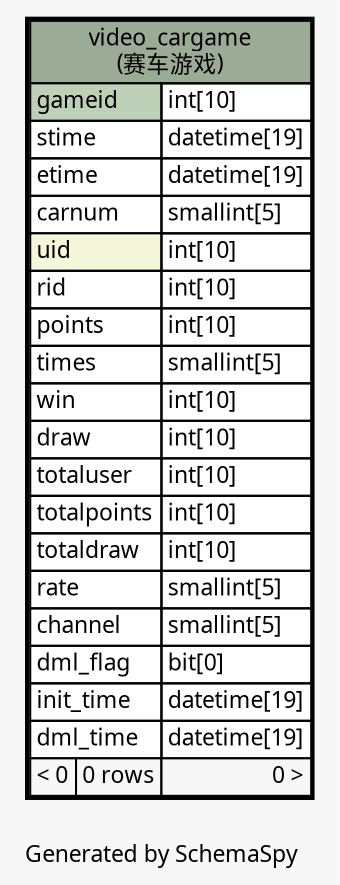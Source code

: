 // dot 2.26.0 on Linux 2.6.32-504.3.3.el6.x86_64
// SchemaSpy rev Unknown
digraph "oneDegreeRelationshipsDiagram" {
  graph [
    rankdir="RL"
    bgcolor="#f7f7f7"
    label="\nGenerated by SchemaSpy"
    labeljust="l"
    nodesep="0.18"
    ranksep="0.46"
    fontname="Microsoft YaHei"
    fontsize="11"
  ];
  node [
    fontname="Microsoft YaHei"
    fontsize="11"
    shape="plaintext"
  ];
  edge [
    arrowsize="0.8"
  ];
  "video_cargame" [
    label=<
    <TABLE BORDER="2" CELLBORDER="1" CELLSPACING="0" BGCOLOR="#ffffff">
      <TR><TD COLSPAN="3" BGCOLOR="#9bab96" ALIGN="CENTER">video_cargame<br/>(赛车游戏)</TD></TR>
      <TR><TD PORT="gameid" COLSPAN="2" BGCOLOR="#bed1b8" ALIGN="LEFT">gameid</TD><TD PORT="gameid.type" ALIGN="LEFT">int[10]</TD></TR>
      <TR><TD PORT="stime" COLSPAN="2" ALIGN="LEFT">stime</TD><TD PORT="stime.type" ALIGN="LEFT">datetime[19]</TD></TR>
      <TR><TD PORT="etime" COLSPAN="2" ALIGN="LEFT">etime</TD><TD PORT="etime.type" ALIGN="LEFT">datetime[19]</TD></TR>
      <TR><TD PORT="carnum" COLSPAN="2" ALIGN="LEFT">carnum</TD><TD PORT="carnum.type" ALIGN="LEFT">smallint[5]</TD></TR>
      <TR><TD PORT="uid" COLSPAN="2" BGCOLOR="#f4f7da" ALIGN="LEFT">uid</TD><TD PORT="uid.type" ALIGN="LEFT">int[10]</TD></TR>
      <TR><TD PORT="rid" COLSPAN="2" ALIGN="LEFT">rid</TD><TD PORT="rid.type" ALIGN="LEFT">int[10]</TD></TR>
      <TR><TD PORT="points" COLSPAN="2" ALIGN="LEFT">points</TD><TD PORT="points.type" ALIGN="LEFT">int[10]</TD></TR>
      <TR><TD PORT="times" COLSPAN="2" ALIGN="LEFT">times</TD><TD PORT="times.type" ALIGN="LEFT">smallint[5]</TD></TR>
      <TR><TD PORT="win" COLSPAN="2" ALIGN="LEFT">win</TD><TD PORT="win.type" ALIGN="LEFT">int[10]</TD></TR>
      <TR><TD PORT="draw" COLSPAN="2" ALIGN="LEFT">draw</TD><TD PORT="draw.type" ALIGN="LEFT">int[10]</TD></TR>
      <TR><TD PORT="totaluser" COLSPAN="2" ALIGN="LEFT">totaluser</TD><TD PORT="totaluser.type" ALIGN="LEFT">int[10]</TD></TR>
      <TR><TD PORT="totalpoints" COLSPAN="2" ALIGN="LEFT">totalpoints</TD><TD PORT="totalpoints.type" ALIGN="LEFT">int[10]</TD></TR>
      <TR><TD PORT="totaldraw" COLSPAN="2" ALIGN="LEFT">totaldraw</TD><TD PORT="totaldraw.type" ALIGN="LEFT">int[10]</TD></TR>
      <TR><TD PORT="rate" COLSPAN="2" ALIGN="LEFT">rate</TD><TD PORT="rate.type" ALIGN="LEFT">smallint[5]</TD></TR>
      <TR><TD PORT="channel" COLSPAN="2" ALIGN="LEFT">channel</TD><TD PORT="channel.type" ALIGN="LEFT">smallint[5]</TD></TR>
      <TR><TD PORT="dml_flag" COLSPAN="2" ALIGN="LEFT">dml_flag</TD><TD PORT="dml_flag.type" ALIGN="LEFT">bit[0]</TD></TR>
      <TR><TD PORT="init_time" COLSPAN="2" ALIGN="LEFT">init_time</TD><TD PORT="init_time.type" ALIGN="LEFT">datetime[19]</TD></TR>
      <TR><TD PORT="dml_time" COLSPAN="2" ALIGN="LEFT">dml_time</TD><TD PORT="dml_time.type" ALIGN="LEFT">datetime[19]</TD></TR>
      <TR><TD ALIGN="LEFT" BGCOLOR="#f7f7f7">&lt; 0</TD><TD ALIGN="RIGHT" BGCOLOR="#f7f7f7">0 rows</TD><TD ALIGN="RIGHT" BGCOLOR="#f7f7f7">0 &gt;</TD></TR>
    </TABLE>>
    URL="video_cargame.html"
    tooltip="video_cargame"
  ];
}
